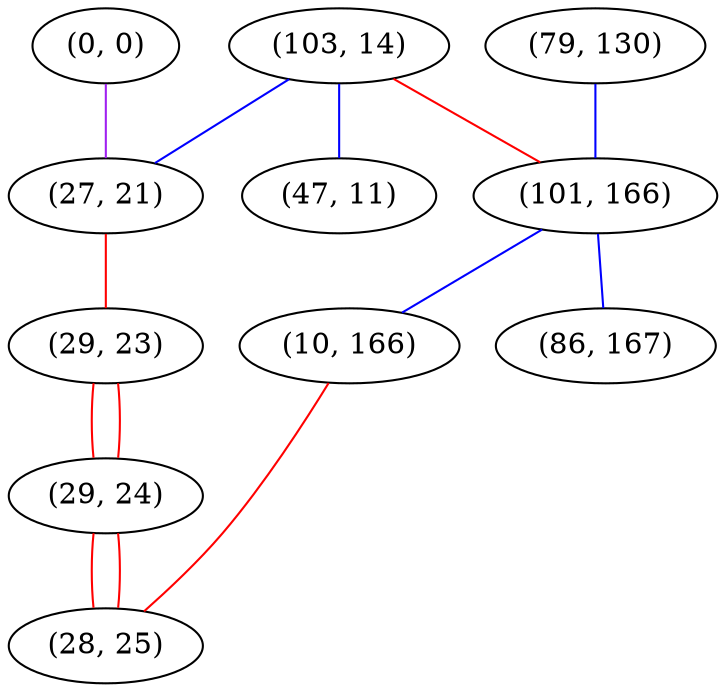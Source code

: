 graph "" {
"(103, 14)";
"(0, 0)";
"(79, 130)";
"(27, 21)";
"(101, 166)";
"(10, 166)";
"(47, 11)";
"(29, 23)";
"(86, 167)";
"(29, 24)";
"(28, 25)";
"(103, 14)" -- "(101, 166)"  [color=red, key=0, weight=1];
"(103, 14)" -- "(47, 11)"  [color=blue, key=0, weight=3];
"(103, 14)" -- "(27, 21)"  [color=blue, key=0, weight=3];
"(0, 0)" -- "(27, 21)"  [color=purple, key=0, weight=4];
"(79, 130)" -- "(101, 166)"  [color=blue, key=0, weight=3];
"(27, 21)" -- "(29, 23)"  [color=red, key=0, weight=1];
"(101, 166)" -- "(10, 166)"  [color=blue, key=0, weight=3];
"(101, 166)" -- "(86, 167)"  [color=blue, key=0, weight=3];
"(10, 166)" -- "(28, 25)"  [color=red, key=0, weight=1];
"(29, 23)" -- "(29, 24)"  [color=red, key=0, weight=1];
"(29, 23)" -- "(29, 24)"  [color=red, key=1, weight=1];
"(29, 24)" -- "(28, 25)"  [color=red, key=0, weight=1];
"(29, 24)" -- "(28, 25)"  [color=red, key=1, weight=1];
}
